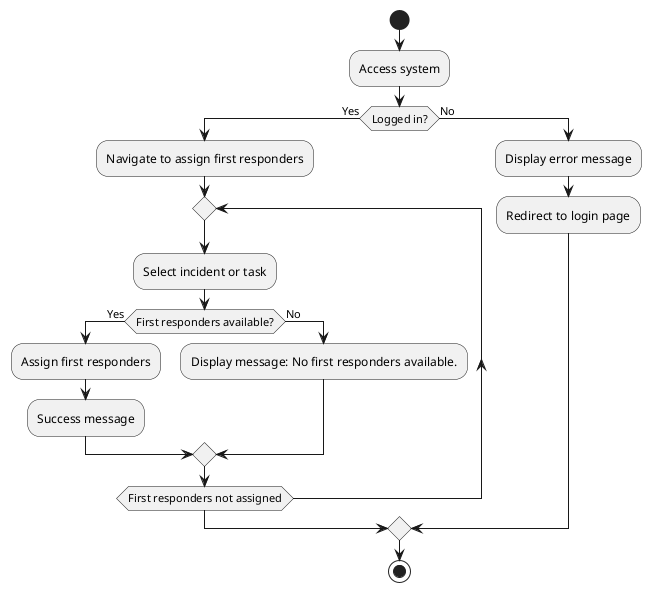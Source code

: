 @startuml
|Main|
start
:Access system;
if (Logged in?) then (Yes)
  :Navigate to assign first responders;
  repeat
    :Select incident or task;
    if (First responders available?) then (Yes)
      :Assign first responders;
      :Success message;
    else (No)
      :Display message: No first responders available.;
  endif
  repeat while (First responders not assigned)
else (No)
  :Display error message;
  :Redirect to login page;
endif

|Main|
stop
@enduml
